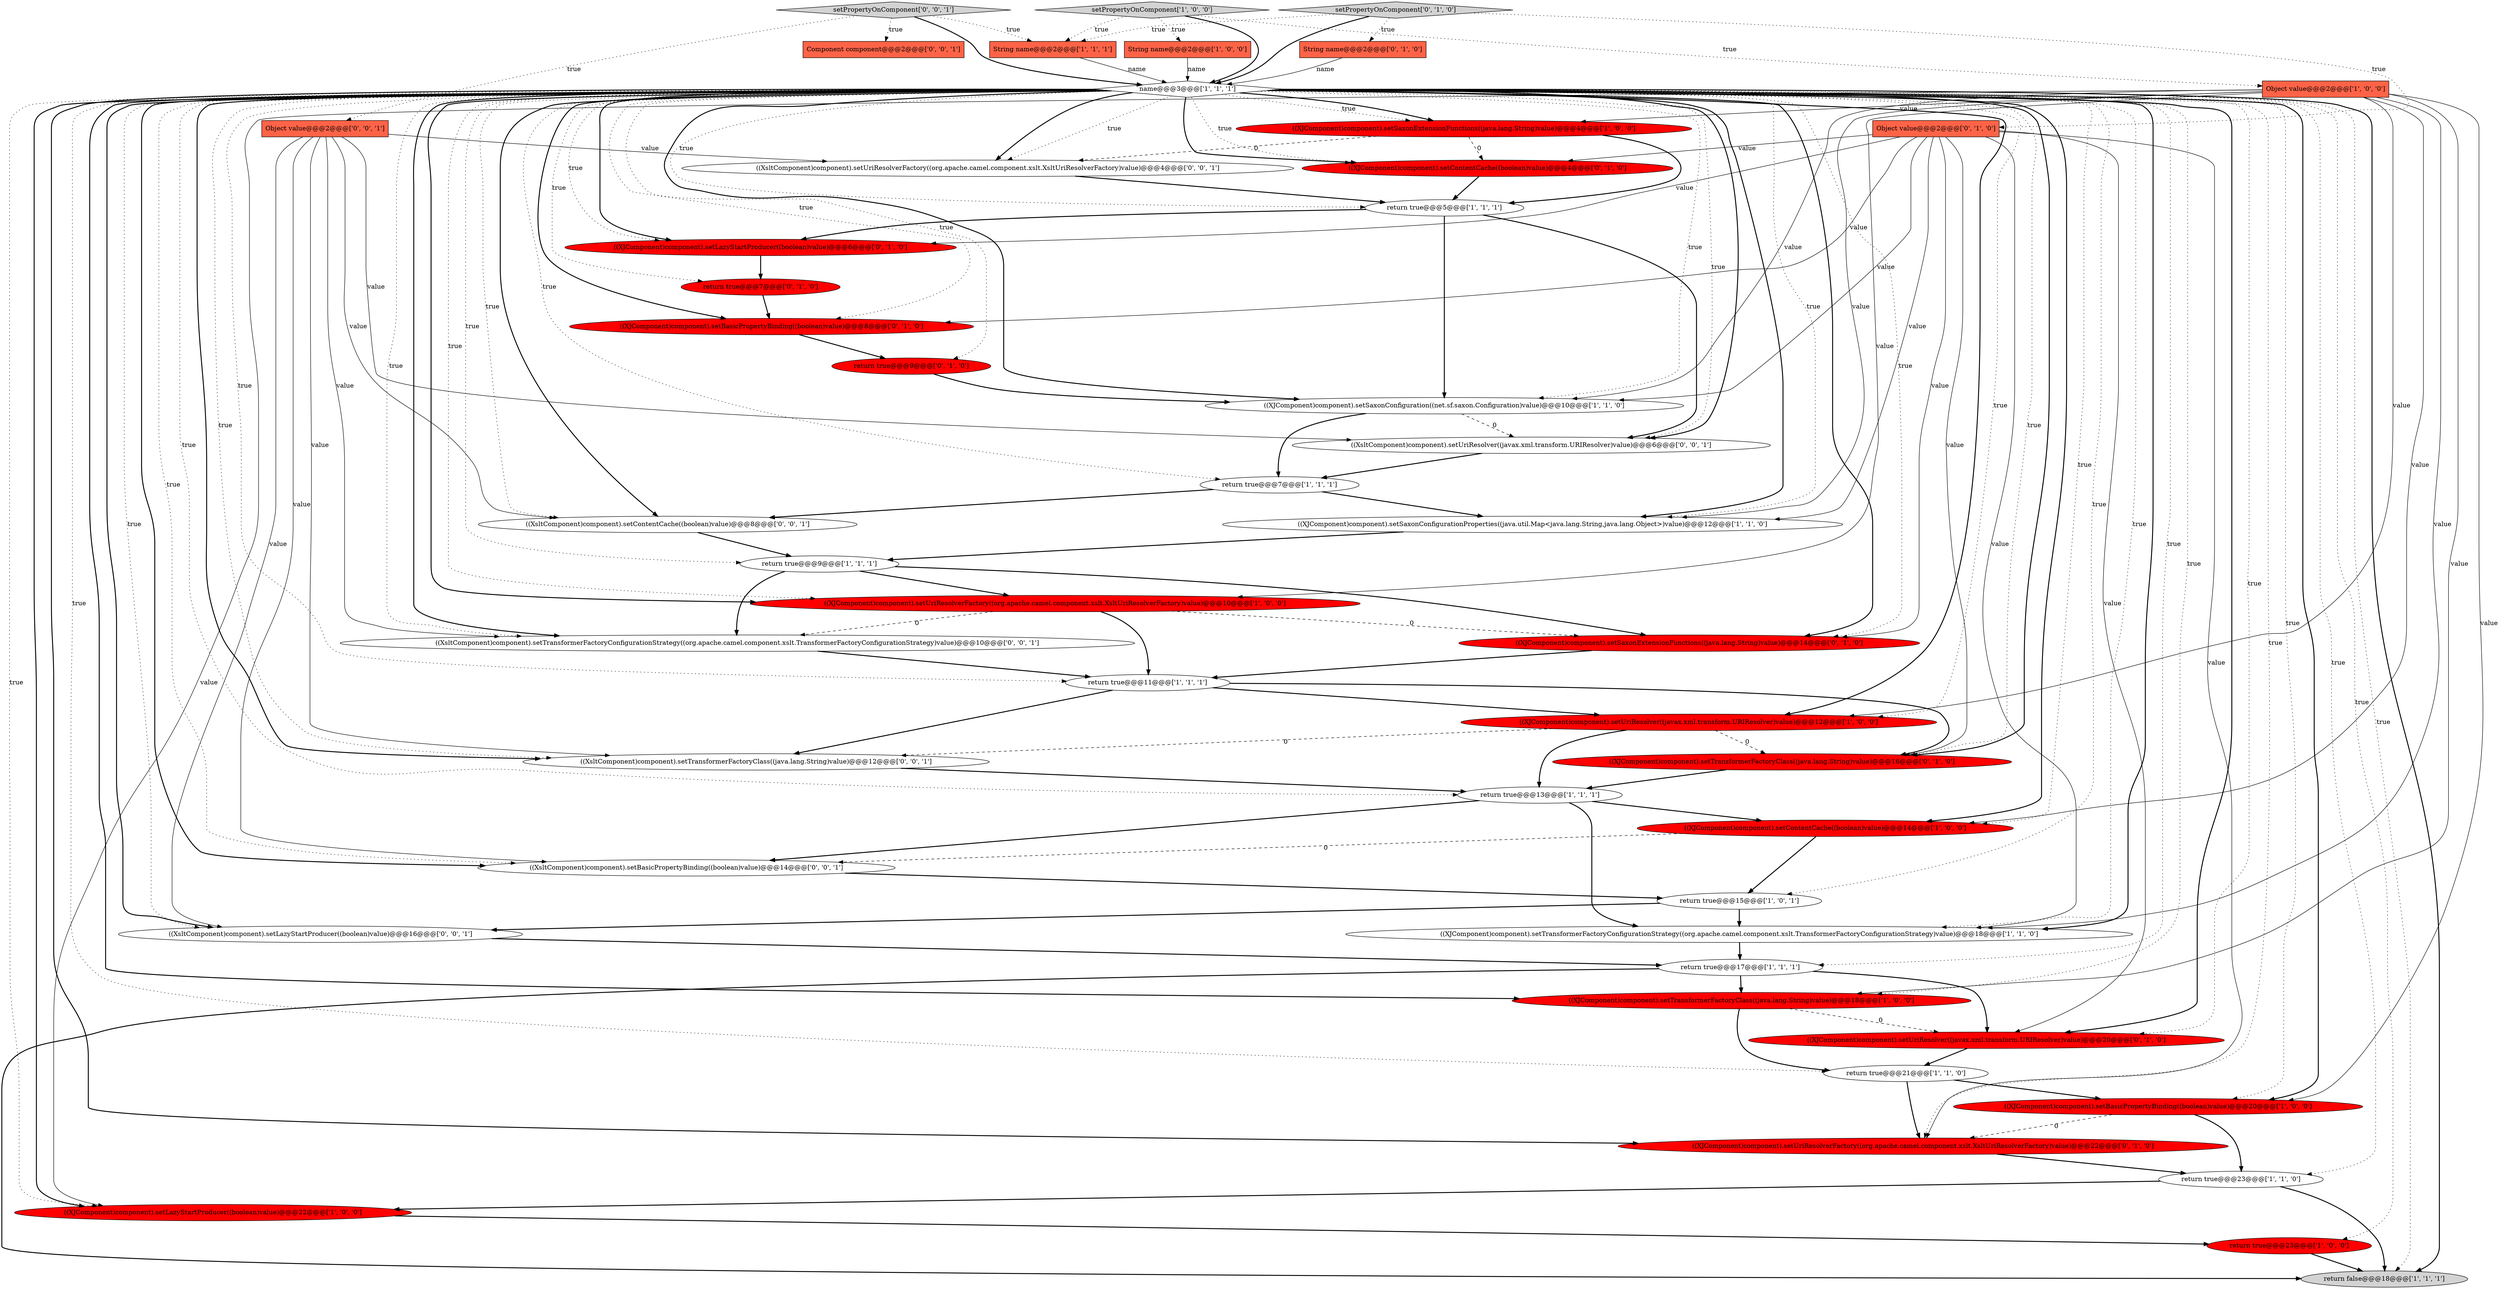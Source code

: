 digraph {
18 [style = filled, label = "return true@@@15@@@['1', '0', '1']", fillcolor = white, shape = ellipse image = "AAA0AAABBB1BBB"];
26 [style = filled, label = "Object value@@@2@@@['0', '1', '0']", fillcolor = tomato, shape = box image = "AAA0AAABBB2BBB"];
13 [style = filled, label = "String name@@@2@@@['1', '1', '1']", fillcolor = tomato, shape = box image = "AAA0AAABBB1BBB"];
40 [style = filled, label = "((XsltComponent)component).setBasicPropertyBinding((boolean)value)@@@14@@@['0', '0', '1']", fillcolor = white, shape = ellipse image = "AAA0AAABBB3BBB"];
24 [style = filled, label = "((XJComponent)component).setLazyStartProducer((boolean)value)@@@22@@@['1', '0', '0']", fillcolor = red, shape = ellipse image = "AAA1AAABBB1BBB"];
3 [style = filled, label = "((XJComponent)component).setTransformerFactoryClass((java.lang.String)value)@@@18@@@['1', '0', '0']", fillcolor = red, shape = ellipse image = "AAA1AAABBB1BBB"];
8 [style = filled, label = "return true@@@23@@@['1', '1', '0']", fillcolor = white, shape = ellipse image = "AAA0AAABBB1BBB"];
14 [style = filled, label = "((XJComponent)component).setSaxonConfiguration((net.sf.saxon.Configuration)value)@@@10@@@['1', '1', '0']", fillcolor = white, shape = ellipse image = "AAA0AAABBB1BBB"];
39 [style = filled, label = "((XsltComponent)component).setTransformerFactoryConfigurationStrategy((org.apache.camel.component.xslt.TransformerFactoryConfigurationStrategy)value)@@@10@@@['0', '0', '1']", fillcolor = white, shape = ellipse image = "AAA0AAABBB3BBB"];
35 [style = filled, label = "((XJComponent)component).setSaxonExtensionFunctions((java.lang.String)value)@@@14@@@['0', '1', '0']", fillcolor = red, shape = ellipse image = "AAA1AAABBB2BBB"];
37 [style = filled, label = "return true@@@9@@@['0', '1', '0']", fillcolor = red, shape = ellipse image = "AAA1AAABBB2BBB"];
5 [style = filled, label = "String name@@@2@@@['1', '0', '0']", fillcolor = tomato, shape = box image = "AAA0AAABBB1BBB"];
23 [style = filled, label = "return true@@@9@@@['1', '1', '1']", fillcolor = white, shape = ellipse image = "AAA0AAABBB1BBB"];
25 [style = filled, label = "return true@@@7@@@['1', '1', '1']", fillcolor = white, shape = ellipse image = "AAA0AAABBB1BBB"];
29 [style = filled, label = "((XJComponent)component).setUriResolverFactory((org.apache.camel.component.xslt.XsltUriResolverFactory)value)@@@22@@@['0', '1', '0']", fillcolor = red, shape = ellipse image = "AAA1AAABBB2BBB"];
20 [style = filled, label = "return true@@@23@@@['1', '0', '0']", fillcolor = red, shape = ellipse image = "AAA1AAABBB1BBB"];
4 [style = filled, label = "name@@@3@@@['1', '1', '1']", fillcolor = white, shape = diamond image = "AAA0AAABBB1BBB"];
42 [style = filled, label = "Component component@@@2@@@['0', '0', '1']", fillcolor = tomato, shape = box image = "AAA0AAABBB3BBB"];
34 [style = filled, label = "((XJComponent)component).setLazyStartProducer((boolean)value)@@@6@@@['0', '1', '0']", fillcolor = red, shape = ellipse image = "AAA1AAABBB2BBB"];
9 [style = filled, label = "((XJComponent)component).setUriResolverFactory((org.apache.camel.component.xslt.XsltUriResolverFactory)value)@@@10@@@['1', '0', '0']", fillcolor = red, shape = ellipse image = "AAA1AAABBB1BBB"];
44 [style = filled, label = "((XsltComponent)component).setLazyStartProducer((boolean)value)@@@16@@@['0', '0', '1']", fillcolor = white, shape = ellipse image = "AAA0AAABBB3BBB"];
17 [style = filled, label = "return true@@@13@@@['1', '1', '1']", fillcolor = white, shape = ellipse image = "AAA0AAABBB1BBB"];
47 [style = filled, label = "((XsltComponent)component).setTransformerFactoryClass((java.lang.String)value)@@@12@@@['0', '0', '1']", fillcolor = white, shape = ellipse image = "AAA0AAABBB3BBB"];
1 [style = filled, label = "((XJComponent)component).setSaxonExtensionFunctions((java.lang.String)value)@@@4@@@['1', '0', '0']", fillcolor = red, shape = ellipse image = "AAA1AAABBB1BBB"];
2 [style = filled, label = "return true@@@17@@@['1', '1', '1']", fillcolor = white, shape = ellipse image = "AAA0AAABBB1BBB"];
22 [style = filled, label = "((XJComponent)component).setUriResolver((javax.xml.transform.URIResolver)value)@@@12@@@['1', '0', '0']", fillcolor = red, shape = ellipse image = "AAA1AAABBB1BBB"];
45 [style = filled, label = "Object value@@@2@@@['0', '0', '1']", fillcolor = tomato, shape = box image = "AAA0AAABBB3BBB"];
12 [style = filled, label = "return true@@@5@@@['1', '1', '1']", fillcolor = white, shape = ellipse image = "AAA0AAABBB1BBB"];
30 [style = filled, label = "((XJComponent)component).setTransformerFactoryClass((java.lang.String)value)@@@16@@@['0', '1', '0']", fillcolor = red, shape = ellipse image = "AAA1AAABBB2BBB"];
31 [style = filled, label = "setPropertyOnComponent['0', '1', '0']", fillcolor = lightgray, shape = diamond image = "AAA0AAABBB2BBB"];
36 [style = filled, label = "((XJComponent)component).setBasicPropertyBinding((boolean)value)@@@8@@@['0', '1', '0']", fillcolor = red, shape = ellipse image = "AAA1AAABBB2BBB"];
32 [style = filled, label = "return true@@@7@@@['0', '1', '0']", fillcolor = red, shape = ellipse image = "AAA1AAABBB2BBB"];
7 [style = filled, label = "((XJComponent)component).setBasicPropertyBinding((boolean)value)@@@20@@@['1', '0', '0']", fillcolor = red, shape = ellipse image = "AAA1AAABBB1BBB"];
41 [style = filled, label = "((XsltComponent)component).setUriResolverFactory((org.apache.camel.component.xslt.XsltUriResolverFactory)value)@@@4@@@['0', '0', '1']", fillcolor = white, shape = ellipse image = "AAA0AAABBB3BBB"];
43 [style = filled, label = "((XsltComponent)component).setUriResolver((javax.xml.transform.URIResolver)value)@@@6@@@['0', '0', '1']", fillcolor = white, shape = ellipse image = "AAA0AAABBB3BBB"];
0 [style = filled, label = "((XJComponent)component).setContentCache((boolean)value)@@@14@@@['1', '0', '0']", fillcolor = red, shape = ellipse image = "AAA1AAABBB1BBB"];
6 [style = filled, label = "Object value@@@2@@@['1', '0', '0']", fillcolor = tomato, shape = box image = "AAA0AAABBB1BBB"];
27 [style = filled, label = "String name@@@2@@@['0', '1', '0']", fillcolor = tomato, shape = box image = "AAA0AAABBB2BBB"];
19 [style = filled, label = "((XJComponent)component).setSaxonConfigurationProperties((java.util.Map<java.lang.String,java.lang.Object>)value)@@@12@@@['1', '1', '0']", fillcolor = white, shape = ellipse image = "AAA0AAABBB1BBB"];
15 [style = filled, label = "return true@@@11@@@['1', '1', '1']", fillcolor = white, shape = ellipse image = "AAA0AAABBB1BBB"];
10 [style = filled, label = "return true@@@21@@@['1', '1', '0']", fillcolor = white, shape = ellipse image = "AAA0AAABBB1BBB"];
38 [style = filled, label = "((XsltComponent)component).setContentCache((boolean)value)@@@8@@@['0', '0', '1']", fillcolor = white, shape = ellipse image = "AAA0AAABBB3BBB"];
21 [style = filled, label = "setPropertyOnComponent['1', '0', '0']", fillcolor = lightgray, shape = diamond image = "AAA0AAABBB1BBB"];
28 [style = filled, label = "((XJComponent)component).setUriResolver((javax.xml.transform.URIResolver)value)@@@20@@@['0', '1', '0']", fillcolor = red, shape = ellipse image = "AAA1AAABBB2BBB"];
11 [style = filled, label = "return false@@@18@@@['1', '1', '1']", fillcolor = lightgray, shape = ellipse image = "AAA0AAABBB1BBB"];
16 [style = filled, label = "((XJComponent)component).setTransformerFactoryConfigurationStrategy((org.apache.camel.component.xslt.TransformerFactoryConfigurationStrategy)value)@@@18@@@['1', '1', '0']", fillcolor = white, shape = ellipse image = "AAA0AAABBB1BBB"];
33 [style = filled, label = "((XJComponent)component).setContentCache((boolean)value)@@@4@@@['0', '1', '0']", fillcolor = red, shape = ellipse image = "AAA1AAABBB2BBB"];
46 [style = filled, label = "setPropertyOnComponent['0', '0', '1']", fillcolor = lightgray, shape = diamond image = "AAA0AAABBB3BBB"];
9->39 [style = dashed, label="0"];
4->18 [style = dotted, label="true"];
14->25 [style = bold, label=""];
4->38 [style = dotted, label="true"];
4->1 [style = dotted, label="true"];
26->16 [style = solid, label="value"];
4->44 [style = dotted, label="true"];
4->7 [style = dotted, label="true"];
27->4 [style = solid, label="name"];
7->8 [style = bold, label=""];
4->33 [style = dotted, label="true"];
6->9 [style = solid, label="value"];
45->43 [style = solid, label="value"];
4->44 [style = bold, label=""];
4->30 [style = dotted, label="true"];
26->35 [style = solid, label="value"];
6->14 [style = solid, label="value"];
18->44 [style = bold, label=""];
31->27 [style = dotted, label="true"];
25->19 [style = bold, label=""];
1->12 [style = bold, label=""];
46->13 [style = dotted, label="true"];
34->32 [style = bold, label=""];
4->36 [style = dotted, label="true"];
4->36 [style = bold, label=""];
4->24 [style = dotted, label="true"];
4->17 [style = dotted, label="true"];
8->11 [style = bold, label=""];
2->28 [style = bold, label=""];
26->34 [style = solid, label="value"];
4->16 [style = bold, label=""];
45->40 [style = solid, label="value"];
26->33 [style = solid, label="value"];
17->16 [style = bold, label=""];
21->5 [style = dotted, label="true"];
44->2 [style = bold, label=""];
4->3 [style = bold, label=""];
4->38 [style = bold, label=""];
6->1 [style = solid, label="value"];
4->23 [style = dotted, label="true"];
4->0 [style = dotted, label="true"];
4->35 [style = dotted, label="true"];
4->19 [style = bold, label=""];
31->4 [style = bold, label=""];
6->7 [style = solid, label="value"];
10->7 [style = bold, label=""];
26->14 [style = solid, label="value"];
4->28 [style = dotted, label="true"];
4->0 [style = bold, label=""];
24->20 [style = bold, label=""];
23->35 [style = bold, label=""];
3->10 [style = bold, label=""];
45->38 [style = solid, label="value"];
46->4 [style = bold, label=""];
4->22 [style = dotted, label="true"];
12->14 [style = bold, label=""];
46->45 [style = dotted, label="true"];
22->17 [style = bold, label=""];
32->36 [style = bold, label=""];
21->13 [style = dotted, label="true"];
36->37 [style = bold, label=""];
45->47 [style = solid, label="value"];
6->16 [style = solid, label="value"];
15->47 [style = bold, label=""];
4->32 [style = dotted, label="true"];
4->47 [style = bold, label=""];
4->22 [style = bold, label=""];
4->2 [style = dotted, label="true"];
21->6 [style = dotted, label="true"];
21->4 [style = bold, label=""];
8->24 [style = bold, label=""];
25->38 [style = bold, label=""];
1->33 [style = dashed, label="0"];
4->9 [style = bold, label=""];
4->14 [style = bold, label=""];
3->28 [style = dashed, label="0"];
4->24 [style = bold, label=""];
30->17 [style = bold, label=""];
26->30 [style = solid, label="value"];
35->15 [style = bold, label=""];
4->10 [style = dotted, label="true"];
4->47 [style = dotted, label="true"];
2->3 [style = bold, label=""];
4->39 [style = bold, label=""];
4->11 [style = dotted, label="true"];
17->40 [style = bold, label=""];
5->4 [style = solid, label="name"];
4->29 [style = bold, label=""];
4->15 [style = dotted, label="true"];
33->12 [style = bold, label=""];
4->33 [style = bold, label=""];
4->41 [style = bold, label=""];
4->7 [style = bold, label=""];
26->36 [style = solid, label="value"];
15->22 [style = bold, label=""];
9->35 [style = dashed, label="0"];
4->29 [style = dotted, label="true"];
4->37 [style = dotted, label="true"];
4->3 [style = dotted, label="true"];
17->0 [style = bold, label=""];
45->39 [style = solid, label="value"];
22->30 [style = dashed, label="0"];
23->39 [style = bold, label=""];
0->18 [style = bold, label=""];
4->1 [style = bold, label=""];
31->13 [style = dotted, label="true"];
41->12 [style = bold, label=""];
12->43 [style = bold, label=""];
4->12 [style = dotted, label="true"];
13->4 [style = solid, label="name"];
2->11 [style = bold, label=""];
4->34 [style = bold, label=""];
45->44 [style = solid, label="value"];
4->19 [style = dotted, label="true"];
20->11 [style = bold, label=""];
4->43 [style = dotted, label="true"];
18->16 [style = bold, label=""];
4->40 [style = bold, label=""];
29->8 [style = bold, label=""];
4->35 [style = bold, label=""];
39->15 [style = bold, label=""];
22->47 [style = dashed, label="0"];
4->43 [style = bold, label=""];
28->10 [style = bold, label=""];
26->28 [style = solid, label="value"];
6->3 [style = solid, label="value"];
4->40 [style = dotted, label="true"];
4->39 [style = dotted, label="true"];
4->20 [style = dotted, label="true"];
4->8 [style = dotted, label="true"];
38->23 [style = bold, label=""];
12->34 [style = bold, label=""];
40->18 [style = bold, label=""];
15->30 [style = bold, label=""];
4->25 [style = dotted, label="true"];
1->41 [style = dashed, label="0"];
4->14 [style = dotted, label="true"];
16->2 [style = bold, label=""];
4->28 [style = bold, label=""];
6->19 [style = solid, label="value"];
26->19 [style = solid, label="value"];
37->14 [style = bold, label=""];
14->43 [style = dashed, label="0"];
6->0 [style = solid, label="value"];
4->30 [style = bold, label=""];
10->29 [style = bold, label=""];
31->26 [style = dotted, label="true"];
9->15 [style = bold, label=""];
19->23 [style = bold, label=""];
6->22 [style = solid, label="value"];
4->34 [style = dotted, label="true"];
4->41 [style = dotted, label="true"];
46->42 [style = dotted, label="true"];
7->29 [style = dashed, label="0"];
4->16 [style = dotted, label="true"];
47->17 [style = bold, label=""];
4->9 [style = dotted, label="true"];
43->25 [style = bold, label=""];
4->11 [style = bold, label=""];
0->40 [style = dashed, label="0"];
45->41 [style = solid, label="value"];
23->9 [style = bold, label=""];
26->29 [style = solid, label="value"];
6->24 [style = solid, label="value"];
}
